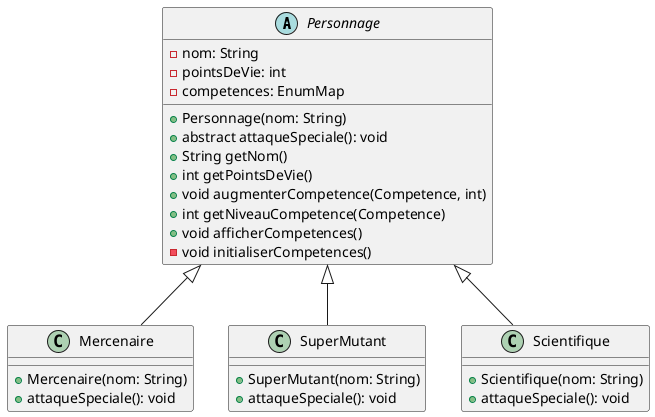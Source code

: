 @startuml

abstract class Personnage {
       - nom: String
    - pointsDeVie: int
    - competences: EnumMap
    + Personnage(nom: String)
    + abstract attaqueSpeciale(): void
    + String getNom()
    + int getPointsDeVie()
    + void augmenterCompetence(Competence, int)
    + int getNiveauCompetence(Competence)
    + void afficherCompetences()
    - void initialiserCompetences()
}

class Mercenaire {
    + Mercenaire(nom: String)
    + attaqueSpeciale(): void
}

class SuperMutant {
    + SuperMutant(nom: String)
    + attaqueSpeciale(): void
}


class Scientifique {
    + Scientifique(nom: String)
    + attaqueSpeciale(): void
}

Personnage <|-- Mercenaire
Personnage <|-- SuperMutant
Personnage <|-- Scientifique

@enduml